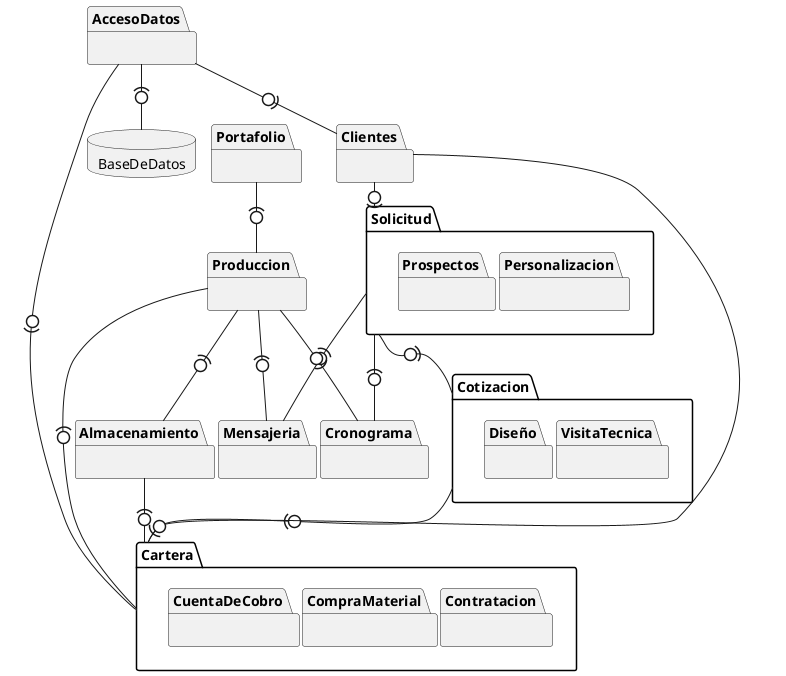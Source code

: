 @startuml MetalK_Packages
    skinparam nodesep 4
    skinparam linestyle orto

    <style>
    database {
        
    }
    package{

    }
    </style>

    database BaseDeDatos as bd{          
    }
    package Solicitud as sol{
        package Personalizacion as per{}
        package Prospectos as pros{}
    }
    package Mensajeria as wasa{}
    package Portafolio as por{}
    package Cotizacion as cot{
        package VisitaTecnica as vt{}
        package Diseño as dis{}
    }
    package Almacenamiento as alm{}
    package Cartera as car{
        package Contratacion as con{}
        package CompraMaterial as cm{}
        package CuentaDeCobro as cdc{}
    }
    package AccesoDatos as ad{}
    package Cronograma as cro{}
    package Produccion as pro{}
    package Clientes as cli{}
    

    sol -(0- wasa 
    sol -(0-cro 
    sol -0)- cot 
    por -(0- pro
    pro -(0- alm
    pro -(0- wasa
    car -0)- pro
    alm -(0- car
    ad -(0- bd  
    pro -0)- cro
    cot -0)- car
    cli -0)- sol
    cli -0)- car
    ad -0)- car
    ad -0)- cli
    
@enduml